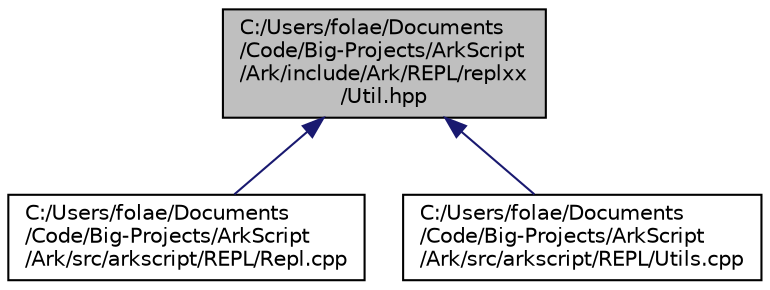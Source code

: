 digraph "C:/Users/folae/Documents/Code/Big-Projects/ArkScript/Ark/include/Ark/REPL/replxx/Util.hpp"
{
 // INTERACTIVE_SVG=YES
 // LATEX_PDF_SIZE
  edge [fontname="Helvetica",fontsize="10",labelfontname="Helvetica",labelfontsize="10"];
  node [fontname="Helvetica",fontsize="10",shape=record];
  Node1 [label="C:/Users/folae/Documents\l/Code/Big-Projects/ArkScript\l/Ark/include/Ark/REPL/replxx\l/Util.hpp",height=0.2,width=0.4,color="black", fillcolor="grey75", style="filled", fontcolor="black",tooltip="replxx utilities"];
  Node1 -> Node2 [dir="back",color="midnightblue",fontsize="10",style="solid",fontname="Helvetica"];
  Node2 [label="C:/Users/folae/Documents\l/Code/Big-Projects/ArkScript\l/Ark/src/arkscript/REPL/Repl.cpp",height=0.2,width=0.4,color="black", fillcolor="white", style="filled",URL="$d7/d46/Repl_8cpp.html",tooltip=" "];
  Node1 -> Node3 [dir="back",color="midnightblue",fontsize="10",style="solid",fontname="Helvetica"];
  Node3 [label="C:/Users/folae/Documents\l/Code/Big-Projects/ArkScript\l/Ark/src/arkscript/REPL/Utils.cpp",height=0.2,width=0.4,color="black", fillcolor="white", style="filled",URL="$d7/d48/arkscript_2REPL_2Utils_8cpp.html",tooltip=" "];
}
